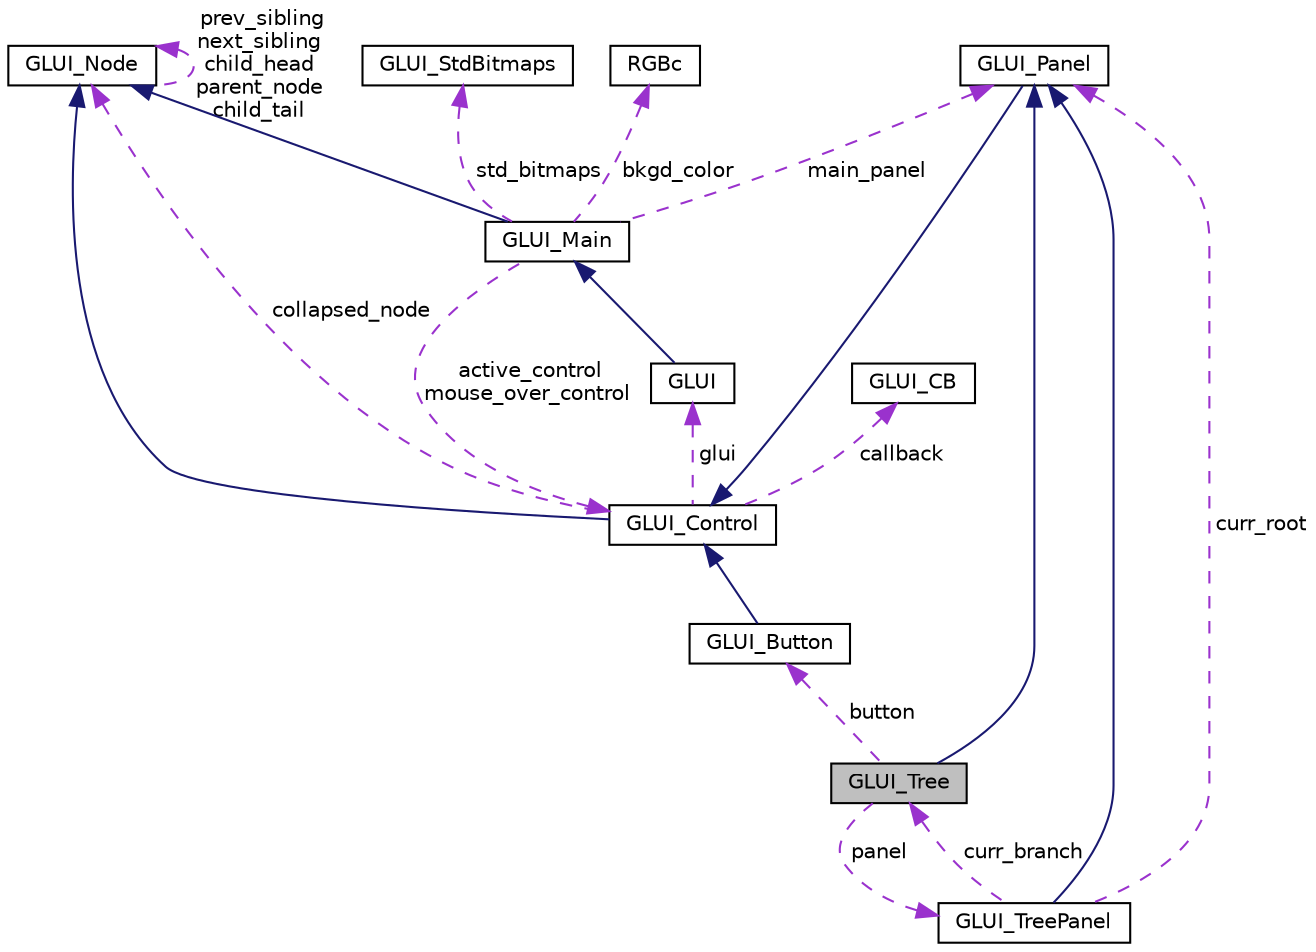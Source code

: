 digraph "GLUI_Tree"
{
  edge [fontname="Helvetica",fontsize="10",labelfontname="Helvetica",labelfontsize="10"];
  node [fontname="Helvetica",fontsize="10",shape=record];
  Node1 [label="GLUI_Tree",height=0.2,width=0.4,color="black", fillcolor="grey75", style="filled", fontcolor="black"];
  Node2 -> Node1 [dir="back",color="midnightblue",fontsize="10",style="solid"];
  Node2 [label="GLUI_Panel",height=0.2,width=0.4,color="black", fillcolor="white", style="filled",URL="$class_g_l_u_i___panel.html"];
  Node3 -> Node2 [dir="back",color="midnightblue",fontsize="10",style="solid"];
  Node3 [label="GLUI_Control",height=0.2,width=0.4,color="black", fillcolor="white", style="filled",URL="$class_g_l_u_i___control.html"];
  Node4 -> Node3 [dir="back",color="midnightblue",fontsize="10",style="solid"];
  Node4 [label="GLUI_Node",height=0.2,width=0.4,color="black", fillcolor="white", style="filled",URL="$class_g_l_u_i___node.html"];
  Node4 -> Node4 [dir="back",color="darkorchid3",fontsize="10",style="dashed",label=" prev_sibling\nnext_sibling\nchild_head\nparent_node\nchild_tail" ];
  Node4 -> Node3 [dir="back",color="darkorchid3",fontsize="10",style="dashed",label=" collapsed_node" ];
  Node5 -> Node3 [dir="back",color="darkorchid3",fontsize="10",style="dashed",label=" callback" ];
  Node5 [label="GLUI_CB",height=0.2,width=0.4,color="black", fillcolor="white", style="filled",URL="$class_g_l_u_i___c_b.html"];
  Node6 -> Node3 [dir="back",color="darkorchid3",fontsize="10",style="dashed",label=" glui" ];
  Node6 [label="GLUI",height=0.2,width=0.4,color="black", fillcolor="white", style="filled",URL="$class_g_l_u_i.html"];
  Node7 -> Node6 [dir="back",color="midnightblue",fontsize="10",style="solid"];
  Node7 [label="GLUI_Main",height=0.2,width=0.4,color="black", fillcolor="white", style="filled",URL="$class_g_l_u_i___main.html"];
  Node4 -> Node7 [dir="back",color="midnightblue",fontsize="10",style="solid"];
  Node3 -> Node7 [dir="back",color="darkorchid3",fontsize="10",style="dashed",label=" active_control\nmouse_over_control" ];
  Node8 -> Node7 [dir="back",color="darkorchid3",fontsize="10",style="dashed",label=" bkgd_color" ];
  Node8 [label="RGBc",height=0.2,width=0.4,color="black", fillcolor="white", style="filled",URL="$class_r_g_bc.html"];
  Node9 -> Node7 [dir="back",color="darkorchid3",fontsize="10",style="dashed",label=" std_bitmaps" ];
  Node9 [label="GLUI_StdBitmaps",height=0.2,width=0.4,color="black", fillcolor="white", style="filled",URL="$class_g_l_u_i___std_bitmaps.html"];
  Node2 -> Node7 [dir="back",color="darkorchid3",fontsize="10",style="dashed",label=" main_panel" ];
  Node10 -> Node1 [dir="back",color="darkorchid3",fontsize="10",style="dashed",label=" panel" ];
  Node10 [label="GLUI_TreePanel",height=0.2,width=0.4,color="black", fillcolor="white", style="filled",URL="$class_g_l_u_i___tree_panel.html"];
  Node2 -> Node10 [dir="back",color="midnightblue",fontsize="10",style="solid"];
  Node2 -> Node10 [dir="back",color="darkorchid3",fontsize="10",style="dashed",label=" curr_root" ];
  Node1 -> Node10 [dir="back",color="darkorchid3",fontsize="10",style="dashed",label=" curr_branch" ];
  Node11 -> Node1 [dir="back",color="darkorchid3",fontsize="10",style="dashed",label=" button" ];
  Node11 [label="GLUI_Button",height=0.2,width=0.4,color="black", fillcolor="white", style="filled",URL="$class_g_l_u_i___button.html"];
  Node3 -> Node11 [dir="back",color="midnightblue",fontsize="10",style="solid"];
}
